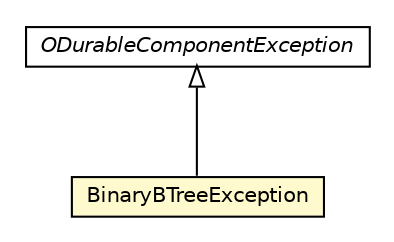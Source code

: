 #!/usr/local/bin/dot
#
# Class diagram 
# Generated by UMLGraph version R5_6-24-gf6e263 (http://www.umlgraph.org/)
#

digraph G {
	edge [fontname="Helvetica",fontsize=10,labelfontname="Helvetica",labelfontsize=10];
	node [fontname="Helvetica",fontsize=10,shape=plaintext];
	nodesep=0.25;
	ranksep=0.5;
	// com.orientechnologies.orient.core.storage.index.nkbtree.binarybtree.BinaryBTreeException
	c882110 [label=<<table title="com.orientechnologies.orient.core.storage.index.nkbtree.binarybtree.BinaryBTreeException" border="0" cellborder="1" cellspacing="0" cellpadding="2" port="p" bgcolor="lemonChiffon" href="./BinaryBTreeException.html">
		<tr><td><table border="0" cellspacing="0" cellpadding="1">
<tr><td align="center" balign="center"> BinaryBTreeException </td></tr>
		</table></td></tr>
		</table>>, URL="./BinaryBTreeException.html", fontname="Helvetica", fontcolor="black", fontsize=10.0];
	// com.orientechnologies.orient.core.exception.ODurableComponentException
	c882186 [label=<<table title="com.orientechnologies.orient.core.exception.ODurableComponentException" border="0" cellborder="1" cellspacing="0" cellpadding="2" port="p" href="../../../../exception/ODurableComponentException.html">
		<tr><td><table border="0" cellspacing="0" cellpadding="1">
<tr><td align="center" balign="center"><font face="Helvetica-Oblique"> ODurableComponentException </font></td></tr>
		</table></td></tr>
		</table>>, URL="../../../../exception/ODurableComponentException.html", fontname="Helvetica", fontcolor="black", fontsize=10.0];
	//com.orientechnologies.orient.core.storage.index.nkbtree.binarybtree.BinaryBTreeException extends com.orientechnologies.orient.core.exception.ODurableComponentException
	c882186:p -> c882110:p [dir=back,arrowtail=empty];
}


